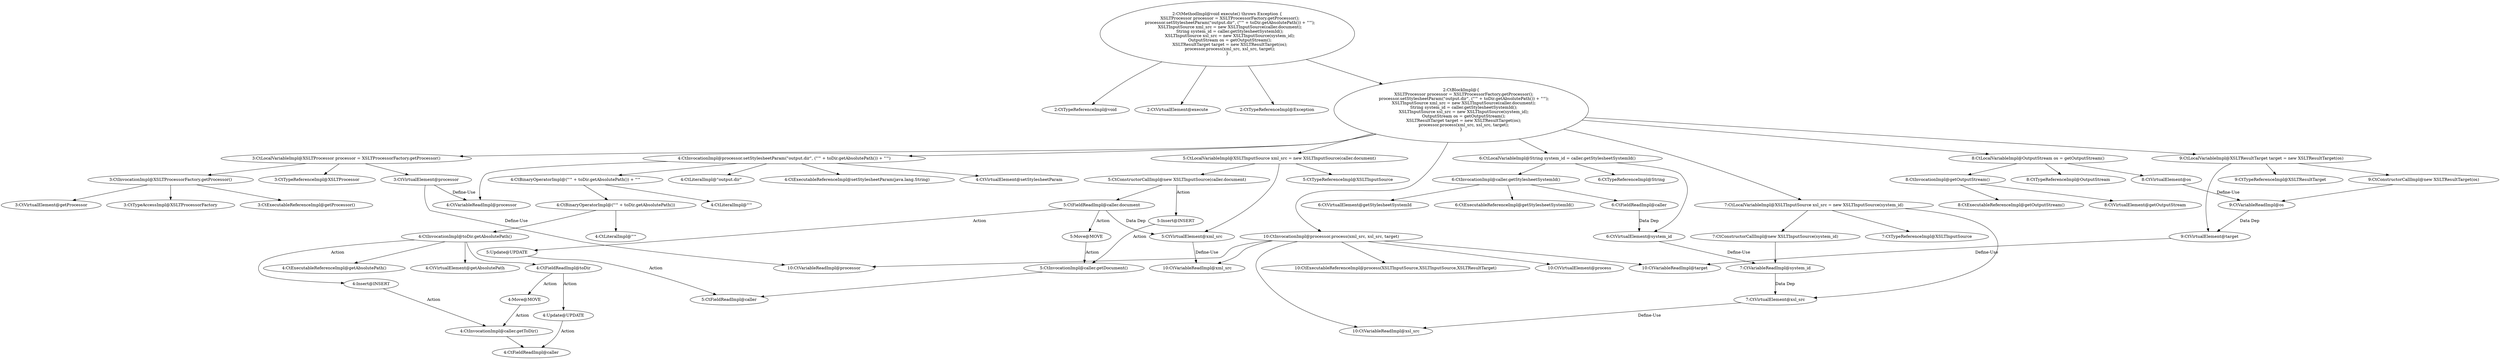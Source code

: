 digraph "execute#?" {
0 [label="2:CtTypeReferenceImpl@void" shape=ellipse]
1 [label="2:CtVirtualElement@execute" shape=ellipse]
2 [label="2:CtTypeReferenceImpl@Exception" shape=ellipse]
3 [label="3:CtTypeReferenceImpl@XSLTProcessor" shape=ellipse]
4 [label="3:CtExecutableReferenceImpl@getProcessor()" shape=ellipse]
5 [label="3:CtVirtualElement@getProcessor" shape=ellipse]
6 [label="3:CtTypeAccessImpl@XSLTProcessorFactory" shape=ellipse]
7 [label="3:CtInvocationImpl@XSLTProcessorFactory.getProcessor()" shape=ellipse]
8 [label="3:CtVirtualElement@processor" shape=ellipse]
9 [label="3:CtLocalVariableImpl@XSLTProcessor processor = XSLTProcessorFactory.getProcessor()" shape=ellipse]
10 [label="4:CtExecutableReferenceImpl@setStylesheetParam(java.lang.String)" shape=ellipse]
11 [label="4:CtVirtualElement@setStylesheetParam" shape=ellipse]
12 [label="4:CtVariableReadImpl@processor" shape=ellipse]
13 [label="4:CtLiteralImpl@\"output.dir\"" shape=ellipse]
14 [label="4:CtLiteralImpl@\"'\"" shape=ellipse]
15 [label="4:CtExecutableReferenceImpl@getAbsolutePath()" shape=ellipse]
16 [label="4:CtVirtualElement@getAbsolutePath" shape=ellipse]
17 [label="4:CtFieldReadImpl@toDir" shape=ellipse]
18 [label="4:CtInvocationImpl@toDir.getAbsolutePath()" shape=ellipse]
19 [label="4:CtBinaryOperatorImpl@(\"'\" + toDir.getAbsolutePath())" shape=ellipse]
20 [label="4:CtLiteralImpl@\"'\"" shape=ellipse]
21 [label="4:CtBinaryOperatorImpl@(\"'\" + toDir.getAbsolutePath()) + \"'\"" shape=ellipse]
22 [label="4:CtInvocationImpl@processor.setStylesheetParam(\"output.dir\", (\"'\" + toDir.getAbsolutePath()) + \"'\")" shape=ellipse]
23 [label="5:CtTypeReferenceImpl@XSLTInputSource" shape=ellipse]
24 [label="5:CtFieldReadImpl@caller.document" shape=ellipse]
25 [label="5:CtConstructorCallImpl@new XSLTInputSource(caller.document)" shape=ellipse]
26 [label="5:CtVirtualElement@xml_src" shape=ellipse]
27 [label="5:CtLocalVariableImpl@XSLTInputSource xml_src = new XSLTInputSource(caller.document)" shape=ellipse]
28 [label="6:CtTypeReferenceImpl@String" shape=ellipse]
29 [label="6:CtExecutableReferenceImpl@getStylesheetSystemId()" shape=ellipse]
30 [label="6:CtVirtualElement@getStylesheetSystemId" shape=ellipse]
31 [label="6:CtFieldReadImpl@caller" shape=ellipse]
32 [label="6:CtInvocationImpl@caller.getStylesheetSystemId()" shape=ellipse]
33 [label="6:CtVirtualElement@system_id" shape=ellipse]
34 [label="6:CtLocalVariableImpl@String system_id = caller.getStylesheetSystemId()" shape=ellipse]
35 [label="7:CtTypeReferenceImpl@XSLTInputSource" shape=ellipse]
36 [label="7:CtVariableReadImpl@system_id" shape=ellipse]
37 [label="7:CtConstructorCallImpl@new XSLTInputSource(system_id)" shape=ellipse]
38 [label="7:CtVirtualElement@xsl_src" shape=ellipse]
39 [label="7:CtLocalVariableImpl@XSLTInputSource xsl_src = new XSLTInputSource(system_id)" shape=ellipse]
40 [label="8:CtTypeReferenceImpl@OutputStream" shape=ellipse]
41 [label="8:CtExecutableReferenceImpl@getOutputStream()" shape=ellipse]
42 [label="8:CtVirtualElement@getOutputStream" shape=ellipse]
43 [label="8:CtInvocationImpl@getOutputStream()" shape=ellipse]
44 [label="8:CtVirtualElement@os" shape=ellipse]
45 [label="8:CtLocalVariableImpl@OutputStream os = getOutputStream()" shape=ellipse]
46 [label="9:CtTypeReferenceImpl@XSLTResultTarget" shape=ellipse]
47 [label="9:CtVariableReadImpl@os" shape=ellipse]
48 [label="9:CtConstructorCallImpl@new XSLTResultTarget(os)" shape=ellipse]
49 [label="9:CtVirtualElement@target" shape=ellipse]
50 [label="9:CtLocalVariableImpl@XSLTResultTarget target = new XSLTResultTarget(os)" shape=ellipse]
51 [label="10:CtExecutableReferenceImpl@process(XSLTInputSource,XSLTInputSource,XSLTResultTarget)" shape=ellipse]
52 [label="10:CtVirtualElement@process" shape=ellipse]
53 [label="10:CtVariableReadImpl@processor" shape=ellipse]
54 [label="10:CtVariableReadImpl@xml_src" shape=ellipse]
55 [label="10:CtVariableReadImpl@xsl_src" shape=ellipse]
56 [label="10:CtVariableReadImpl@target" shape=ellipse]
57 [label="10:CtInvocationImpl@processor.process(xml_src, xsl_src, target)" shape=ellipse]
58 [label="2:CtBlockImpl@\{
    XSLTProcessor processor = XSLTProcessorFactory.getProcessor();
    processor.setStylesheetParam(\"output.dir\", (\"'\" + toDir.getAbsolutePath()) + \"'\");
    XSLTInputSource xml_src = new XSLTInputSource(caller.document);
    String system_id = caller.getStylesheetSystemId();
    XSLTInputSource xsl_src = new XSLTInputSource(system_id);
    OutputStream os = getOutputStream();
    XSLTResultTarget target = new XSLTResultTarget(os);
    processor.process(xml_src, xsl_src, target);
\}" shape=ellipse]
59 [label="2:CtMethodImpl@void execute() throws Exception \{
    XSLTProcessor processor = XSLTProcessorFactory.getProcessor();
    processor.setStylesheetParam(\"output.dir\", (\"'\" + toDir.getAbsolutePath()) + \"'\");
    XSLTInputSource xml_src = new XSLTInputSource(caller.document);
    String system_id = caller.getStylesheetSystemId();
    XSLTInputSource xsl_src = new XSLTInputSource(system_id);
    OutputStream os = getOutputStream();
    XSLTResultTarget target = new XSLTResultTarget(os);
    processor.process(xml_src, xsl_src, target);
\}" shape=ellipse]
60 [label="5:Update@UPDATE" shape=ellipse]
61 [label="5:CtFieldReadImpl@caller" shape=ellipse]
62 [label="4:Update@UPDATE" shape=ellipse]
63 [label="4:CtFieldReadImpl@caller" shape=ellipse]
64 [label="5:Insert@INSERT" shape=ellipse]
65 [label="5:CtInvocationImpl@caller.getDocument()" shape=ellipse]
66 [label="4:Insert@INSERT" shape=ellipse]
67 [label="4:CtInvocationImpl@caller.getToDir()" shape=ellipse]
68 [label="5:Move@MOVE" shape=ellipse]
69 [label="4:Move@MOVE" shape=ellipse]
7 -> 6 [label=""];
7 -> 4 [label=""];
7 -> 5 [label=""];
8 -> 12 [label="Define-Use"];
8 -> 53 [label="Define-Use"];
9 -> 3 [label=""];
9 -> 7 [label=""];
9 -> 8 [label=""];
17 -> 62 [label="Action"];
17 -> 69 [label="Action"];
18 -> 17 [label=""];
18 -> 15 [label=""];
18 -> 16 [label=""];
18 -> 66 [label="Action"];
19 -> 14 [label=""];
19 -> 18 [label=""];
21 -> 19 [label=""];
21 -> 20 [label=""];
22 -> 12 [label=""];
22 -> 10 [label=""];
22 -> 13 [label=""];
22 -> 21 [label=""];
22 -> 11 [label=""];
24 -> 26 [label="Data Dep"];
24 -> 60 [label="Action"];
24 -> 68 [label="Action"];
25 -> 24 [label=""];
25 -> 64 [label="Action"];
26 -> 54 [label="Define-Use"];
27 -> 23 [label=""];
27 -> 25 [label=""];
27 -> 26 [label=""];
31 -> 33 [label="Data Dep"];
32 -> 31 [label=""];
32 -> 29 [label=""];
32 -> 30 [label=""];
33 -> 36 [label="Define-Use"];
34 -> 28 [label=""];
34 -> 32 [label=""];
34 -> 33 [label=""];
36 -> 38 [label="Data Dep"];
37 -> 36 [label=""];
38 -> 55 [label="Define-Use"];
39 -> 35 [label=""];
39 -> 37 [label=""];
39 -> 38 [label=""];
43 -> 41 [label=""];
43 -> 42 [label=""];
44 -> 47 [label="Define-Use"];
45 -> 40 [label=""];
45 -> 43 [label=""];
45 -> 44 [label=""];
47 -> 49 [label="Data Dep"];
48 -> 47 [label=""];
49 -> 56 [label="Define-Use"];
50 -> 46 [label=""];
50 -> 48 [label=""];
50 -> 49 [label=""];
57 -> 53 [label=""];
57 -> 51 [label=""];
57 -> 54 [label=""];
57 -> 55 [label=""];
57 -> 56 [label=""];
57 -> 52 [label=""];
58 -> 9 [label=""];
58 -> 22 [label=""];
58 -> 27 [label=""];
58 -> 34 [label=""];
58 -> 39 [label=""];
58 -> 45 [label=""];
58 -> 50 [label=""];
58 -> 57 [label=""];
59 -> 0 [label=""];
59 -> 2 [label=""];
59 -> 58 [label=""];
59 -> 1 [label=""];
60 -> 61 [label="Action"];
62 -> 63 [label="Action"];
64 -> 65 [label="Action"];
65 -> 61 [label=""];
66 -> 67 [label="Action"];
67 -> 63 [label=""];
68 -> 65 [label="Action"];
69 -> 67 [label="Action"];
}